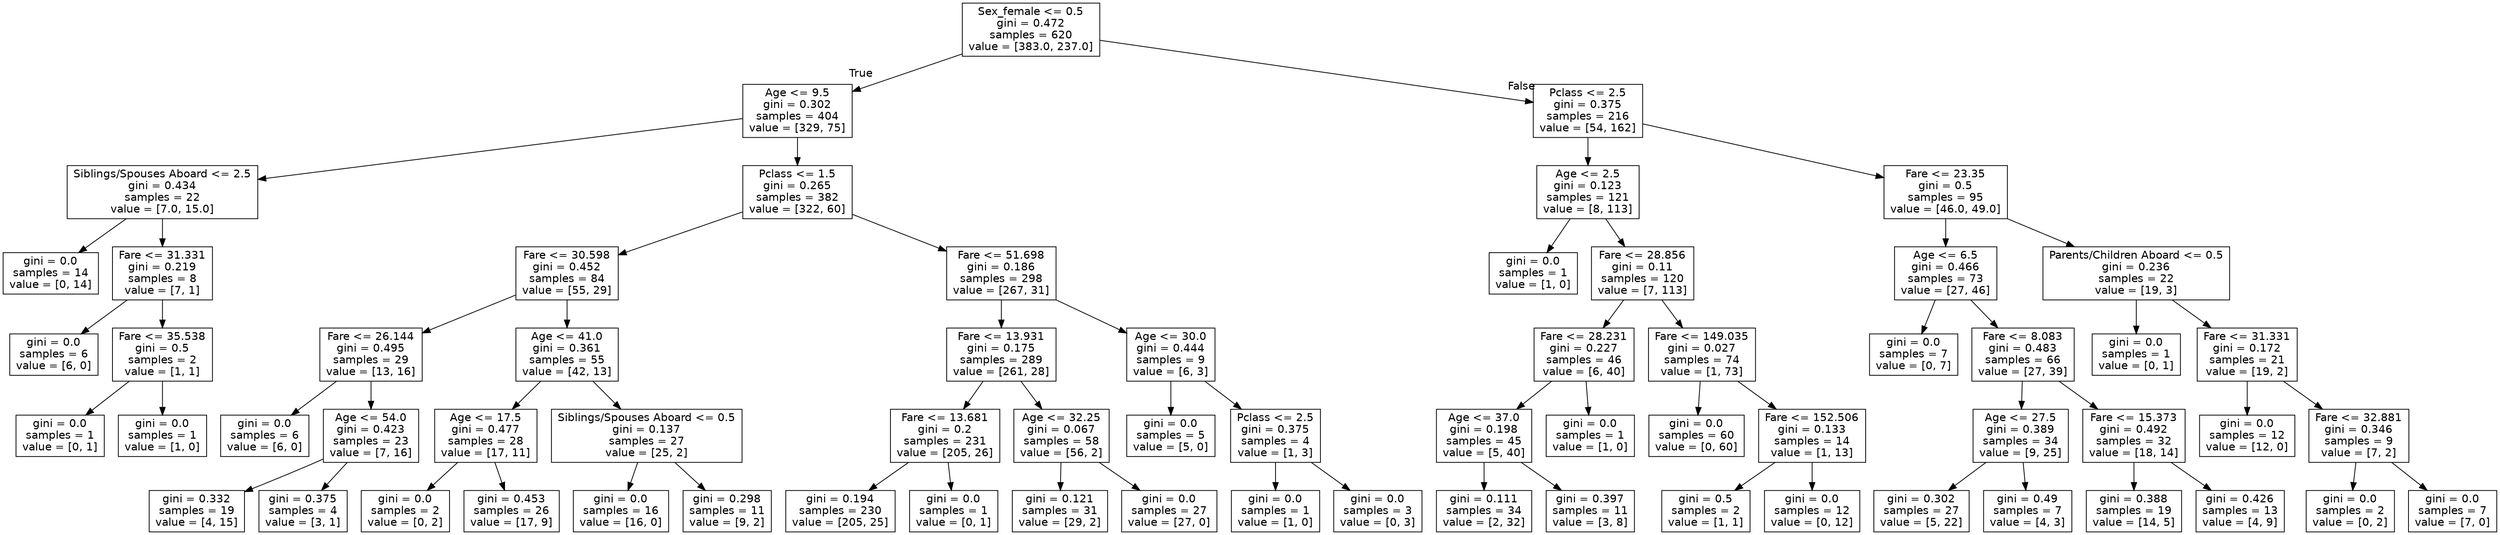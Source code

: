 digraph Tree {
node [shape=box, fontname="helvetica"] ;
edge [fontname="helvetica"] ;
0 [label="Sex_female <= 0.5\ngini = 0.472\nsamples = 620\nvalue = [383.0, 237.0]"] ;
1 [label="Age <= 9.5\ngini = 0.302\nsamples = 404\nvalue = [329, 75]"] ;
0 -> 1 [labeldistance=2.5, labelangle=45, headlabel="True"] ;
2 [label="Siblings/Spouses Aboard <= 2.5\ngini = 0.434\nsamples = 22\nvalue = [7.0, 15.0]"] ;
1 -> 2 ;
3 [label="gini = 0.0\nsamples = 14\nvalue = [0, 14]"] ;
2 -> 3 ;
4 [label="Fare <= 31.331\ngini = 0.219\nsamples = 8\nvalue = [7, 1]"] ;
2 -> 4 ;
5 [label="gini = 0.0\nsamples = 6\nvalue = [6, 0]"] ;
4 -> 5 ;
6 [label="Fare <= 35.538\ngini = 0.5\nsamples = 2\nvalue = [1, 1]"] ;
4 -> 6 ;
7 [label="gini = 0.0\nsamples = 1\nvalue = [0, 1]"] ;
6 -> 7 ;
8 [label="gini = 0.0\nsamples = 1\nvalue = [1, 0]"] ;
6 -> 8 ;
9 [label="Pclass <= 1.5\ngini = 0.265\nsamples = 382\nvalue = [322, 60]"] ;
1 -> 9 ;
10 [label="Fare <= 30.598\ngini = 0.452\nsamples = 84\nvalue = [55, 29]"] ;
9 -> 10 ;
11 [label="Fare <= 26.144\ngini = 0.495\nsamples = 29\nvalue = [13, 16]"] ;
10 -> 11 ;
12 [label="gini = 0.0\nsamples = 6\nvalue = [6, 0]"] ;
11 -> 12 ;
13 [label="Age <= 54.0\ngini = 0.423\nsamples = 23\nvalue = [7, 16]"] ;
11 -> 13 ;
14 [label="gini = 0.332\nsamples = 19\nvalue = [4, 15]"] ;
13 -> 14 ;
15 [label="gini = 0.375\nsamples = 4\nvalue = [3, 1]"] ;
13 -> 15 ;
16 [label="Age <= 41.0\ngini = 0.361\nsamples = 55\nvalue = [42, 13]"] ;
10 -> 16 ;
17 [label="Age <= 17.5\ngini = 0.477\nsamples = 28\nvalue = [17, 11]"] ;
16 -> 17 ;
18 [label="gini = 0.0\nsamples = 2\nvalue = [0, 2]"] ;
17 -> 18 ;
19 [label="gini = 0.453\nsamples = 26\nvalue = [17, 9]"] ;
17 -> 19 ;
20 [label="Siblings/Spouses Aboard <= 0.5\ngini = 0.137\nsamples = 27\nvalue = [25, 2]"] ;
16 -> 20 ;
21 [label="gini = 0.0\nsamples = 16\nvalue = [16, 0]"] ;
20 -> 21 ;
22 [label="gini = 0.298\nsamples = 11\nvalue = [9, 2]"] ;
20 -> 22 ;
23 [label="Fare <= 51.698\ngini = 0.186\nsamples = 298\nvalue = [267, 31]"] ;
9 -> 23 ;
24 [label="Fare <= 13.931\ngini = 0.175\nsamples = 289\nvalue = [261, 28]"] ;
23 -> 24 ;
25 [label="Fare <= 13.681\ngini = 0.2\nsamples = 231\nvalue = [205, 26]"] ;
24 -> 25 ;
26 [label="gini = 0.194\nsamples = 230\nvalue = [205, 25]"] ;
25 -> 26 ;
27 [label="gini = 0.0\nsamples = 1\nvalue = [0, 1]"] ;
25 -> 27 ;
28 [label="Age <= 32.25\ngini = 0.067\nsamples = 58\nvalue = [56, 2]"] ;
24 -> 28 ;
29 [label="gini = 0.121\nsamples = 31\nvalue = [29, 2]"] ;
28 -> 29 ;
30 [label="gini = 0.0\nsamples = 27\nvalue = [27, 0]"] ;
28 -> 30 ;
31 [label="Age <= 30.0\ngini = 0.444\nsamples = 9\nvalue = [6, 3]"] ;
23 -> 31 ;
32 [label="gini = 0.0\nsamples = 5\nvalue = [5, 0]"] ;
31 -> 32 ;
33 [label="Pclass <= 2.5\ngini = 0.375\nsamples = 4\nvalue = [1, 3]"] ;
31 -> 33 ;
34 [label="gini = 0.0\nsamples = 1\nvalue = [1, 0]"] ;
33 -> 34 ;
35 [label="gini = 0.0\nsamples = 3\nvalue = [0, 3]"] ;
33 -> 35 ;
36 [label="Pclass <= 2.5\ngini = 0.375\nsamples = 216\nvalue = [54, 162]"] ;
0 -> 36 [labeldistance=2.5, labelangle=-45, headlabel="False"] ;
37 [label="Age <= 2.5\ngini = 0.123\nsamples = 121\nvalue = [8, 113]"] ;
36 -> 37 ;
38 [label="gini = 0.0\nsamples = 1\nvalue = [1, 0]"] ;
37 -> 38 ;
39 [label="Fare <= 28.856\ngini = 0.11\nsamples = 120\nvalue = [7, 113]"] ;
37 -> 39 ;
40 [label="Fare <= 28.231\ngini = 0.227\nsamples = 46\nvalue = [6, 40]"] ;
39 -> 40 ;
41 [label="Age <= 37.0\ngini = 0.198\nsamples = 45\nvalue = [5, 40]"] ;
40 -> 41 ;
42 [label="gini = 0.111\nsamples = 34\nvalue = [2, 32]"] ;
41 -> 42 ;
43 [label="gini = 0.397\nsamples = 11\nvalue = [3, 8]"] ;
41 -> 43 ;
44 [label="gini = 0.0\nsamples = 1\nvalue = [1, 0]"] ;
40 -> 44 ;
45 [label="Fare <= 149.035\ngini = 0.027\nsamples = 74\nvalue = [1, 73]"] ;
39 -> 45 ;
46 [label="gini = 0.0\nsamples = 60\nvalue = [0, 60]"] ;
45 -> 46 ;
47 [label="Fare <= 152.506\ngini = 0.133\nsamples = 14\nvalue = [1, 13]"] ;
45 -> 47 ;
48 [label="gini = 0.5\nsamples = 2\nvalue = [1, 1]"] ;
47 -> 48 ;
49 [label="gini = 0.0\nsamples = 12\nvalue = [0, 12]"] ;
47 -> 49 ;
50 [label="Fare <= 23.35\ngini = 0.5\nsamples = 95\nvalue = [46.0, 49.0]"] ;
36 -> 50 ;
51 [label="Age <= 6.5\ngini = 0.466\nsamples = 73\nvalue = [27, 46]"] ;
50 -> 51 ;
52 [label="gini = 0.0\nsamples = 7\nvalue = [0, 7]"] ;
51 -> 52 ;
53 [label="Fare <= 8.083\ngini = 0.483\nsamples = 66\nvalue = [27, 39]"] ;
51 -> 53 ;
54 [label="Age <= 27.5\ngini = 0.389\nsamples = 34\nvalue = [9, 25]"] ;
53 -> 54 ;
55 [label="gini = 0.302\nsamples = 27\nvalue = [5, 22]"] ;
54 -> 55 ;
56 [label="gini = 0.49\nsamples = 7\nvalue = [4, 3]"] ;
54 -> 56 ;
57 [label="Fare <= 15.373\ngini = 0.492\nsamples = 32\nvalue = [18, 14]"] ;
53 -> 57 ;
58 [label="gini = 0.388\nsamples = 19\nvalue = [14, 5]"] ;
57 -> 58 ;
59 [label="gini = 0.426\nsamples = 13\nvalue = [4, 9]"] ;
57 -> 59 ;
60 [label="Parents/Children Aboard <= 0.5\ngini = 0.236\nsamples = 22\nvalue = [19, 3]"] ;
50 -> 60 ;
61 [label="gini = 0.0\nsamples = 1\nvalue = [0, 1]"] ;
60 -> 61 ;
62 [label="Fare <= 31.331\ngini = 0.172\nsamples = 21\nvalue = [19, 2]"] ;
60 -> 62 ;
63 [label="gini = 0.0\nsamples = 12\nvalue = [12, 0]"] ;
62 -> 63 ;
64 [label="Fare <= 32.881\ngini = 0.346\nsamples = 9\nvalue = [7, 2]"] ;
62 -> 64 ;
65 [label="gini = 0.0\nsamples = 2\nvalue = [0, 2]"] ;
64 -> 65 ;
66 [label="gini = 0.0\nsamples = 7\nvalue = [7, 0]"] ;
64 -> 66 ;
}